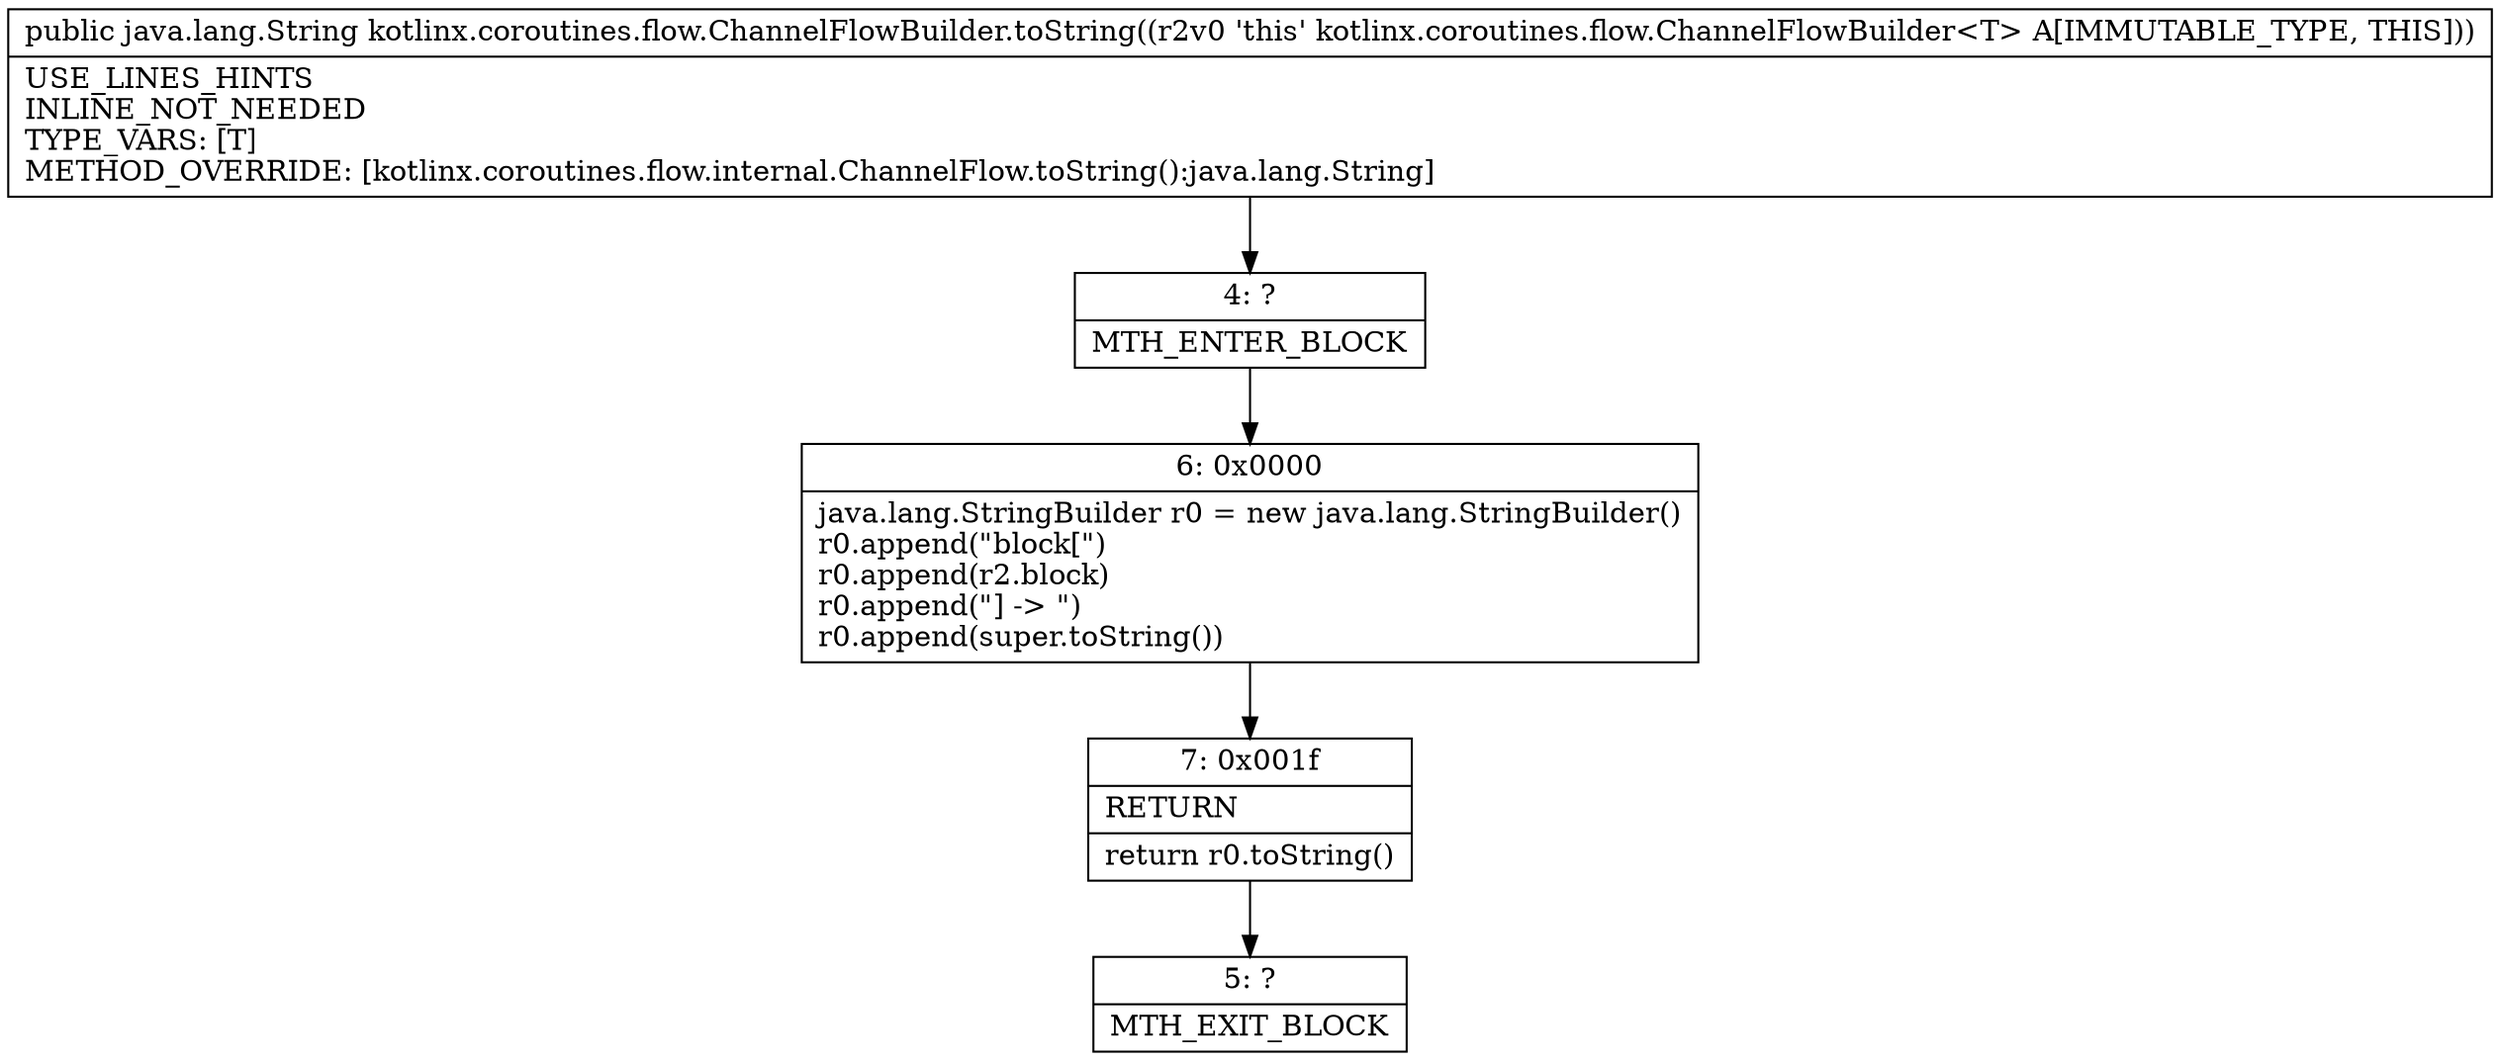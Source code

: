 digraph "CFG forkotlinx.coroutines.flow.ChannelFlowBuilder.toString()Ljava\/lang\/String;" {
Node_4 [shape=record,label="{4\:\ ?|MTH_ENTER_BLOCK\l}"];
Node_6 [shape=record,label="{6\:\ 0x0000|java.lang.StringBuilder r0 = new java.lang.StringBuilder()\lr0.append(\"block[\")\lr0.append(r2.block)\lr0.append(\"] \-\> \")\lr0.append(super.toString())\l}"];
Node_7 [shape=record,label="{7\:\ 0x001f|RETURN\l|return r0.toString()\l}"];
Node_5 [shape=record,label="{5\:\ ?|MTH_EXIT_BLOCK\l}"];
MethodNode[shape=record,label="{public java.lang.String kotlinx.coroutines.flow.ChannelFlowBuilder.toString((r2v0 'this' kotlinx.coroutines.flow.ChannelFlowBuilder\<T\> A[IMMUTABLE_TYPE, THIS]))  | USE_LINES_HINTS\lINLINE_NOT_NEEDED\lTYPE_VARS: [T]\lMETHOD_OVERRIDE: [kotlinx.coroutines.flow.internal.ChannelFlow.toString():java.lang.String]\l}"];
MethodNode -> Node_4;Node_4 -> Node_6;
Node_6 -> Node_7;
Node_7 -> Node_5;
}

